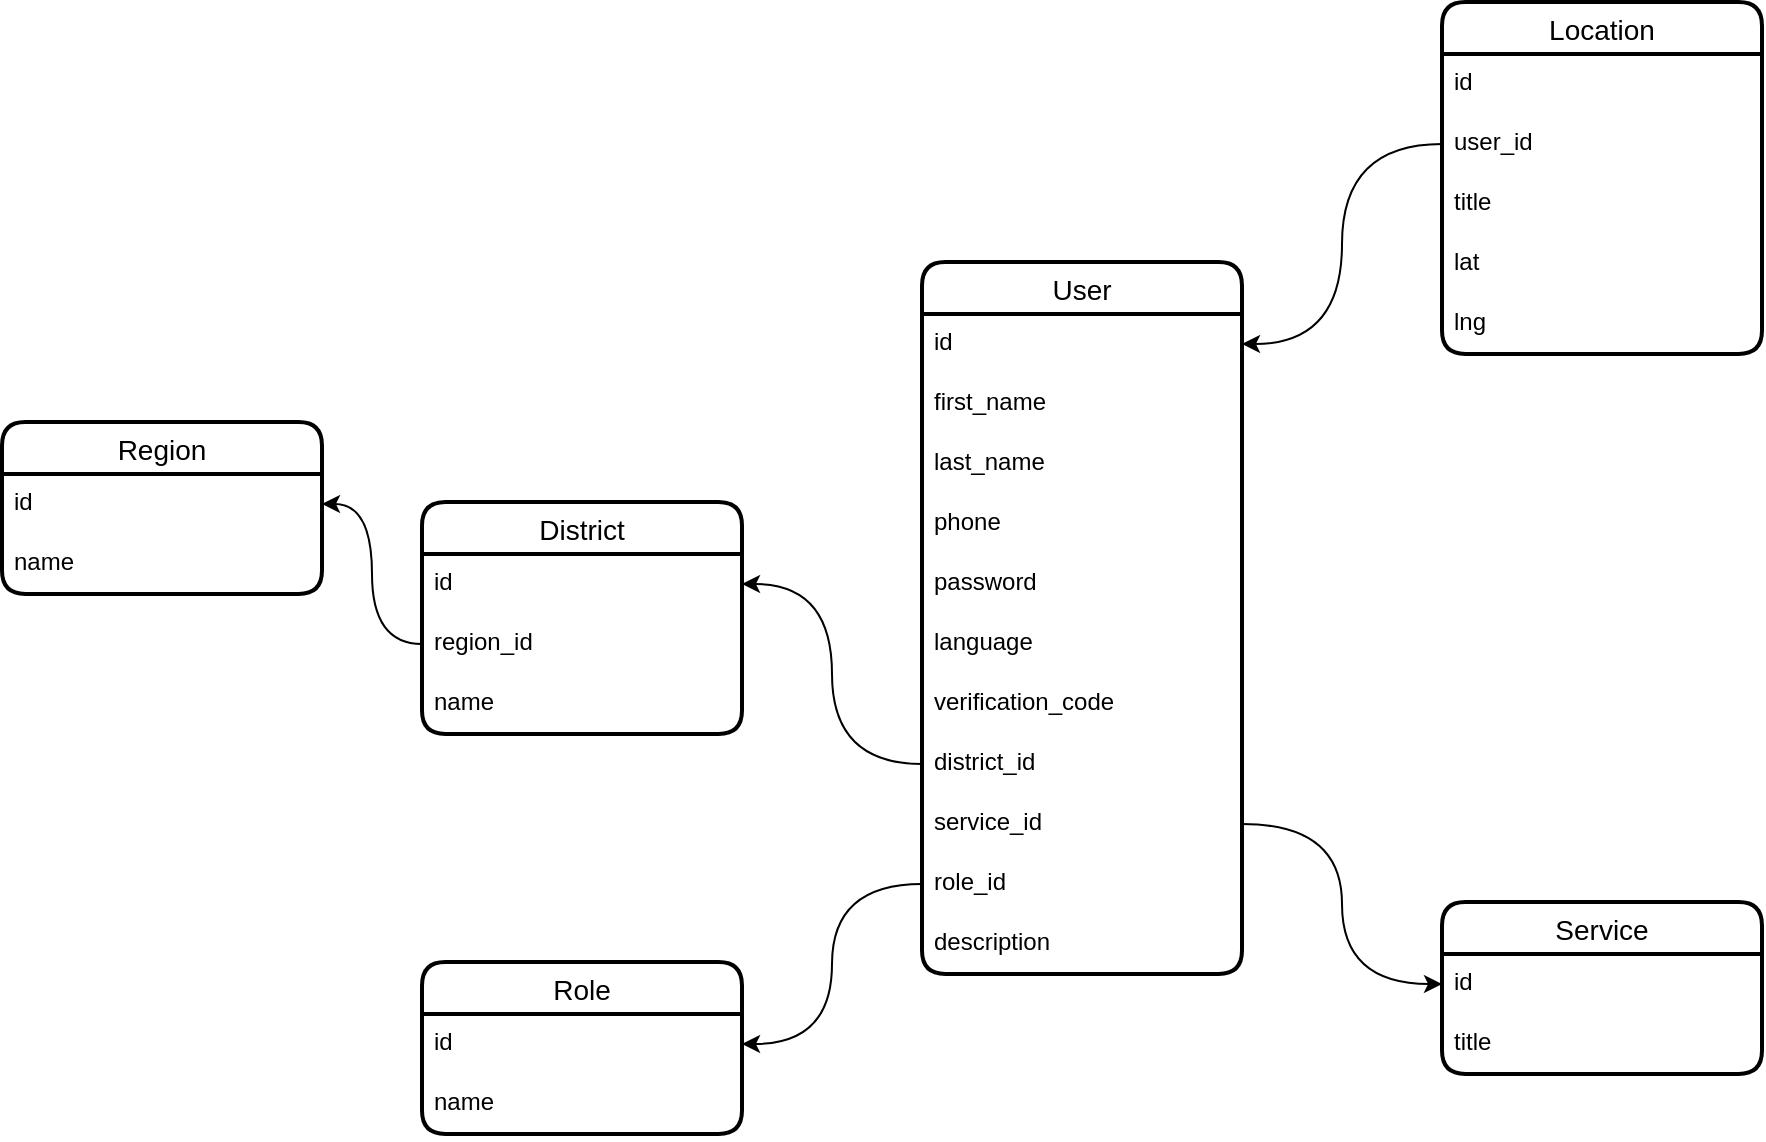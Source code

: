 <mxfile version="22.0.4" type="github">
  <diagram name="Страница — 1" id="2N1QUmSZxT2NIPjGcs7j">
    <mxGraphModel dx="2678" dy="536" grid="1" gridSize="10" guides="1" tooltips="1" connect="1" arrows="1" fold="1" page="1" pageScale="1" pageWidth="827" pageHeight="1169" math="0" shadow="0">
      <root>
        <mxCell id="0" />
        <mxCell id="1" parent="0" />
        <mxCell id="2I3r19eGrK2RQa2vnFou-1" value="User" style="swimlane;fontStyle=0;childLayout=stackLayout;horizontal=1;startSize=26;horizontalStack=0;resizeParent=1;resizeParentMax=0;resizeLast=0;collapsible=1;marginBottom=0;align=center;fontSize=14;strokeWidth=2;rounded=1;shadow=0;glass=0;swimlaneLine=1;" parent="1" vertex="1">
          <mxGeometry x="-1160" y="520" width="160" height="356" as="geometry" />
        </mxCell>
        <mxCell id="2I3r19eGrK2RQa2vnFou-2" value="id" style="text;strokeColor=none;fillColor=none;spacingLeft=4;spacingRight=4;overflow=hidden;rotatable=0;points=[[0,0.5],[1,0.5]];portConstraint=eastwest;fontSize=12;whiteSpace=wrap;html=1;" parent="2I3r19eGrK2RQa2vnFou-1" vertex="1">
          <mxGeometry y="26" width="160" height="30" as="geometry" />
        </mxCell>
        <mxCell id="2I3r19eGrK2RQa2vnFou-3" value="first_name" style="text;strokeColor=none;fillColor=none;spacingLeft=4;spacingRight=4;overflow=hidden;rotatable=0;points=[[0,0.5],[1,0.5]];portConstraint=eastwest;fontSize=12;whiteSpace=wrap;html=1;" parent="2I3r19eGrK2RQa2vnFou-1" vertex="1">
          <mxGeometry y="56" width="160" height="30" as="geometry" />
        </mxCell>
        <mxCell id="lRaPZz0jx-IREIaynewJ-7" value="last_name" style="text;strokeColor=none;fillColor=none;spacingLeft=4;spacingRight=4;overflow=hidden;rotatable=0;points=[[0,0.5],[1,0.5]];portConstraint=eastwest;fontSize=12;whiteSpace=wrap;html=1;" vertex="1" parent="2I3r19eGrK2RQa2vnFou-1">
          <mxGeometry y="86" width="160" height="30" as="geometry" />
        </mxCell>
        <mxCell id="2I3r19eGrK2RQa2vnFou-5" value="phone" style="text;strokeColor=none;fillColor=none;spacingLeft=4;spacingRight=4;overflow=hidden;rotatable=0;points=[[0,0.5],[1,0.5]];portConstraint=eastwest;fontSize=12;whiteSpace=wrap;html=1;" parent="2I3r19eGrK2RQa2vnFou-1" vertex="1">
          <mxGeometry y="116" width="160" height="30" as="geometry" />
        </mxCell>
        <mxCell id="2I3r19eGrK2RQa2vnFou-7" value="password" style="text;strokeColor=none;fillColor=none;spacingLeft=4;spacingRight=4;overflow=hidden;rotatable=0;points=[[0,0.5],[1,0.5]];portConstraint=eastwest;fontSize=12;whiteSpace=wrap;html=1;" parent="2I3r19eGrK2RQa2vnFou-1" vertex="1">
          <mxGeometry y="146" width="160" height="30" as="geometry" />
        </mxCell>
        <mxCell id="lRaPZz0jx-IREIaynewJ-24" value="language" style="text;strokeColor=none;fillColor=none;spacingLeft=4;spacingRight=4;overflow=hidden;rotatable=0;points=[[0,0.5],[1,0.5]];portConstraint=eastwest;fontSize=12;whiteSpace=wrap;html=1;" vertex="1" parent="2I3r19eGrK2RQa2vnFou-1">
          <mxGeometry y="176" width="160" height="30" as="geometry" />
        </mxCell>
        <mxCell id="lRaPZz0jx-IREIaynewJ-1" value="verification_code" style="text;strokeColor=none;fillColor=none;spacingLeft=4;spacingRight=4;overflow=hidden;rotatable=0;points=[[0,0.5],[1,0.5]];portConstraint=eastwest;fontSize=12;whiteSpace=wrap;html=1;" vertex="1" parent="2I3r19eGrK2RQa2vnFou-1">
          <mxGeometry y="206" width="160" height="30" as="geometry" />
        </mxCell>
        <mxCell id="lRaPZz0jx-IREIaynewJ-25" value="district_id" style="text;strokeColor=none;fillColor=none;spacingLeft=4;spacingRight=4;overflow=hidden;rotatable=0;points=[[0,0.5],[1,0.5]];portConstraint=eastwest;fontSize=12;whiteSpace=wrap;html=1;" vertex="1" parent="2I3r19eGrK2RQa2vnFou-1">
          <mxGeometry y="236" width="160" height="30" as="geometry" />
        </mxCell>
        <mxCell id="lRaPZz0jx-IREIaynewJ-27" value="service_id" style="text;strokeColor=none;fillColor=none;spacingLeft=4;spacingRight=4;overflow=hidden;rotatable=0;points=[[0,0.5],[1,0.5]];portConstraint=eastwest;fontSize=12;whiteSpace=wrap;html=1;" vertex="1" parent="2I3r19eGrK2RQa2vnFou-1">
          <mxGeometry y="266" width="160" height="30" as="geometry" />
        </mxCell>
        <mxCell id="2I3r19eGrK2RQa2vnFou-8" value="role_id" style="text;strokeColor=none;fillColor=none;spacingLeft=4;spacingRight=4;overflow=hidden;rotatable=0;points=[[0,0.5],[1,0.5]];portConstraint=eastwest;fontSize=12;whiteSpace=wrap;html=1;" parent="2I3r19eGrK2RQa2vnFou-1" vertex="1">
          <mxGeometry y="296" width="160" height="30" as="geometry" />
        </mxCell>
        <mxCell id="lRaPZz0jx-IREIaynewJ-29" value="description" style="text;strokeColor=none;fillColor=none;spacingLeft=4;spacingRight=4;overflow=hidden;rotatable=0;points=[[0,0.5],[1,0.5]];portConstraint=eastwest;fontSize=12;whiteSpace=wrap;html=1;" vertex="1" parent="2I3r19eGrK2RQa2vnFou-1">
          <mxGeometry y="326" width="160" height="30" as="geometry" />
        </mxCell>
        <mxCell id="2I3r19eGrK2RQa2vnFou-17" value="Service" style="swimlane;fontStyle=0;childLayout=stackLayout;horizontal=1;startSize=26;horizontalStack=0;resizeParent=1;resizeParentMax=0;resizeLast=0;collapsible=1;marginBottom=0;align=center;fontSize=14;strokeWidth=2;rounded=1;shadow=0;glass=0;swimlaneLine=1;" parent="1" vertex="1">
          <mxGeometry x="-900" y="840" width="160" height="86" as="geometry" />
        </mxCell>
        <mxCell id="2I3r19eGrK2RQa2vnFou-18" value="id" style="text;strokeColor=none;fillColor=none;spacingLeft=4;spacingRight=4;overflow=hidden;rotatable=0;points=[[0,0.5],[1,0.5]];portConstraint=eastwest;fontSize=12;whiteSpace=wrap;html=1;" parent="2I3r19eGrK2RQa2vnFou-17" vertex="1">
          <mxGeometry y="26" width="160" height="30" as="geometry" />
        </mxCell>
        <mxCell id="2I3r19eGrK2RQa2vnFou-19" value="title" style="text;strokeColor=none;fillColor=none;spacingLeft=4;spacingRight=4;overflow=hidden;rotatable=0;points=[[0,0.5],[1,0.5]];portConstraint=eastwest;fontSize=12;whiteSpace=wrap;html=1;" parent="2I3r19eGrK2RQa2vnFou-17" vertex="1">
          <mxGeometry y="56" width="160" height="30" as="geometry" />
        </mxCell>
        <mxCell id="lRaPZz0jx-IREIaynewJ-2" value="Role" style="swimlane;fontStyle=0;childLayout=stackLayout;horizontal=1;startSize=26;horizontalStack=0;resizeParent=1;resizeParentMax=0;resizeLast=0;collapsible=1;marginBottom=0;align=center;fontSize=14;strokeWidth=2;rounded=1;shadow=0;glass=0;swimlaneLine=1;" vertex="1" parent="1">
          <mxGeometry x="-1410" y="870" width="160" height="86" as="geometry" />
        </mxCell>
        <mxCell id="lRaPZz0jx-IREIaynewJ-3" value="id" style="text;strokeColor=none;fillColor=none;spacingLeft=4;spacingRight=4;overflow=hidden;rotatable=0;points=[[0,0.5],[1,0.5]];portConstraint=eastwest;fontSize=12;whiteSpace=wrap;html=1;" vertex="1" parent="lRaPZz0jx-IREIaynewJ-2">
          <mxGeometry y="26" width="160" height="30" as="geometry" />
        </mxCell>
        <mxCell id="lRaPZz0jx-IREIaynewJ-4" value="name" style="text;strokeColor=none;fillColor=none;spacingLeft=4;spacingRight=4;overflow=hidden;rotatable=0;points=[[0,0.5],[1,0.5]];portConstraint=eastwest;fontSize=12;whiteSpace=wrap;html=1;" vertex="1" parent="lRaPZz0jx-IREIaynewJ-2">
          <mxGeometry y="56" width="160" height="30" as="geometry" />
        </mxCell>
        <mxCell id="lRaPZz0jx-IREIaynewJ-6" style="edgeStyle=orthogonalEdgeStyle;rounded=0;orthogonalLoop=1;jettySize=auto;html=1;entryX=1;entryY=0.5;entryDx=0;entryDy=0;curved=1;" edge="1" parent="1" source="2I3r19eGrK2RQa2vnFou-8" target="lRaPZz0jx-IREIaynewJ-3">
          <mxGeometry relative="1" as="geometry" />
        </mxCell>
        <mxCell id="lRaPZz0jx-IREIaynewJ-13" value="Region" style="swimlane;fontStyle=0;childLayout=stackLayout;horizontal=1;startSize=26;horizontalStack=0;resizeParent=1;resizeParentMax=0;resizeLast=0;collapsible=1;marginBottom=0;align=center;fontSize=14;strokeWidth=2;rounded=1;shadow=0;glass=0;swimlaneLine=1;" vertex="1" parent="1">
          <mxGeometry x="-1620" y="600" width="160" height="86" as="geometry" />
        </mxCell>
        <mxCell id="lRaPZz0jx-IREIaynewJ-14" value="id" style="text;strokeColor=none;fillColor=none;spacingLeft=4;spacingRight=4;overflow=hidden;rotatable=0;points=[[0,0.5],[1,0.5]];portConstraint=eastwest;fontSize=12;whiteSpace=wrap;html=1;" vertex="1" parent="lRaPZz0jx-IREIaynewJ-13">
          <mxGeometry y="26" width="160" height="30" as="geometry" />
        </mxCell>
        <mxCell id="lRaPZz0jx-IREIaynewJ-15" value="name" style="text;strokeColor=none;fillColor=none;spacingLeft=4;spacingRight=4;overflow=hidden;rotatable=0;points=[[0,0.5],[1,0.5]];portConstraint=eastwest;fontSize=12;whiteSpace=wrap;html=1;" vertex="1" parent="lRaPZz0jx-IREIaynewJ-13">
          <mxGeometry y="56" width="160" height="30" as="geometry" />
        </mxCell>
        <mxCell id="lRaPZz0jx-IREIaynewJ-18" value="District" style="swimlane;fontStyle=0;childLayout=stackLayout;horizontal=1;startSize=26;horizontalStack=0;resizeParent=1;resizeParentMax=0;resizeLast=0;collapsible=1;marginBottom=0;align=center;fontSize=14;strokeWidth=2;rounded=1;shadow=0;glass=0;swimlaneLine=1;" vertex="1" parent="1">
          <mxGeometry x="-1410" y="640" width="160" height="116" as="geometry" />
        </mxCell>
        <mxCell id="lRaPZz0jx-IREIaynewJ-19" value="id" style="text;strokeColor=none;fillColor=none;spacingLeft=4;spacingRight=4;overflow=hidden;rotatable=0;points=[[0,0.5],[1,0.5]];portConstraint=eastwest;fontSize=12;whiteSpace=wrap;html=1;" vertex="1" parent="lRaPZz0jx-IREIaynewJ-18">
          <mxGeometry y="26" width="160" height="30" as="geometry" />
        </mxCell>
        <mxCell id="lRaPZz0jx-IREIaynewJ-20" value="region_id" style="text;strokeColor=none;fillColor=none;spacingLeft=4;spacingRight=4;overflow=hidden;rotatable=0;points=[[0,0.5],[1,0.5]];portConstraint=eastwest;fontSize=12;whiteSpace=wrap;html=1;" vertex="1" parent="lRaPZz0jx-IREIaynewJ-18">
          <mxGeometry y="56" width="160" height="30" as="geometry" />
        </mxCell>
        <mxCell id="lRaPZz0jx-IREIaynewJ-21" value="name" style="text;strokeColor=none;fillColor=none;spacingLeft=4;spacingRight=4;overflow=hidden;rotatable=0;points=[[0,0.5],[1,0.5]];portConstraint=eastwest;fontSize=12;whiteSpace=wrap;html=1;" vertex="1" parent="lRaPZz0jx-IREIaynewJ-18">
          <mxGeometry y="86" width="160" height="30" as="geometry" />
        </mxCell>
        <mxCell id="lRaPZz0jx-IREIaynewJ-23" style="edgeStyle=orthogonalEdgeStyle;rounded=0;orthogonalLoop=1;jettySize=auto;html=1;entryX=1;entryY=0.5;entryDx=0;entryDy=0;curved=1;" edge="1" parent="1" source="lRaPZz0jx-IREIaynewJ-20" target="lRaPZz0jx-IREIaynewJ-14">
          <mxGeometry relative="1" as="geometry" />
        </mxCell>
        <mxCell id="lRaPZz0jx-IREIaynewJ-26" style="edgeStyle=orthogonalEdgeStyle;rounded=0;orthogonalLoop=1;jettySize=auto;html=1;entryX=1;entryY=0.5;entryDx=0;entryDy=0;curved=1;" edge="1" parent="1" source="lRaPZz0jx-IREIaynewJ-25" target="lRaPZz0jx-IREIaynewJ-19">
          <mxGeometry relative="1" as="geometry" />
        </mxCell>
        <mxCell id="lRaPZz0jx-IREIaynewJ-28" style="edgeStyle=orthogonalEdgeStyle;rounded=0;orthogonalLoop=1;jettySize=auto;html=1;entryX=0;entryY=0.5;entryDx=0;entryDy=0;curved=1;" edge="1" parent="1" source="lRaPZz0jx-IREIaynewJ-27" target="2I3r19eGrK2RQa2vnFou-18">
          <mxGeometry relative="1" as="geometry" />
        </mxCell>
        <mxCell id="lRaPZz0jx-IREIaynewJ-30" value="Location" style="swimlane;fontStyle=0;childLayout=stackLayout;horizontal=1;startSize=26;horizontalStack=0;resizeParent=1;resizeParentMax=0;resizeLast=0;collapsible=1;marginBottom=0;align=center;fontSize=14;strokeWidth=2;rounded=1;shadow=0;glass=0;swimlaneLine=1;" vertex="1" parent="1">
          <mxGeometry x="-900" y="390" width="160" height="176" as="geometry" />
        </mxCell>
        <mxCell id="lRaPZz0jx-IREIaynewJ-31" value="id" style="text;strokeColor=none;fillColor=none;spacingLeft=4;spacingRight=4;overflow=hidden;rotatable=0;points=[[0,0.5],[1,0.5]];portConstraint=eastwest;fontSize=12;whiteSpace=wrap;html=1;" vertex="1" parent="lRaPZz0jx-IREIaynewJ-30">
          <mxGeometry y="26" width="160" height="30" as="geometry" />
        </mxCell>
        <mxCell id="lRaPZz0jx-IREIaynewJ-32" value="user_id" style="text;strokeColor=none;fillColor=none;spacingLeft=4;spacingRight=4;overflow=hidden;rotatable=0;points=[[0,0.5],[1,0.5]];portConstraint=eastwest;fontSize=12;whiteSpace=wrap;html=1;" vertex="1" parent="lRaPZz0jx-IREIaynewJ-30">
          <mxGeometry y="56" width="160" height="30" as="geometry" />
        </mxCell>
        <mxCell id="lRaPZz0jx-IREIaynewJ-33" value="title" style="text;strokeColor=none;fillColor=none;spacingLeft=4;spacingRight=4;overflow=hidden;rotatable=0;points=[[0,0.5],[1,0.5]];portConstraint=eastwest;fontSize=12;whiteSpace=wrap;html=1;" vertex="1" parent="lRaPZz0jx-IREIaynewJ-30">
          <mxGeometry y="86" width="160" height="30" as="geometry" />
        </mxCell>
        <mxCell id="lRaPZz0jx-IREIaynewJ-34" value="lat" style="text;strokeColor=none;fillColor=none;spacingLeft=4;spacingRight=4;overflow=hidden;rotatable=0;points=[[0,0.5],[1,0.5]];portConstraint=eastwest;fontSize=12;whiteSpace=wrap;html=1;" vertex="1" parent="lRaPZz0jx-IREIaynewJ-30">
          <mxGeometry y="116" width="160" height="30" as="geometry" />
        </mxCell>
        <mxCell id="lRaPZz0jx-IREIaynewJ-35" value="lng" style="text;strokeColor=none;fillColor=none;spacingLeft=4;spacingRight=4;overflow=hidden;rotatable=0;points=[[0,0.5],[1,0.5]];portConstraint=eastwest;fontSize=12;whiteSpace=wrap;html=1;" vertex="1" parent="lRaPZz0jx-IREIaynewJ-30">
          <mxGeometry y="146" width="160" height="30" as="geometry" />
        </mxCell>
        <mxCell id="lRaPZz0jx-IREIaynewJ-36" style="edgeStyle=orthogonalEdgeStyle;rounded=0;orthogonalLoop=1;jettySize=auto;html=1;entryX=1;entryY=0.5;entryDx=0;entryDy=0;curved=1;" edge="1" parent="1" source="lRaPZz0jx-IREIaynewJ-32" target="2I3r19eGrK2RQa2vnFou-2">
          <mxGeometry relative="1" as="geometry" />
        </mxCell>
      </root>
    </mxGraphModel>
  </diagram>
</mxfile>
